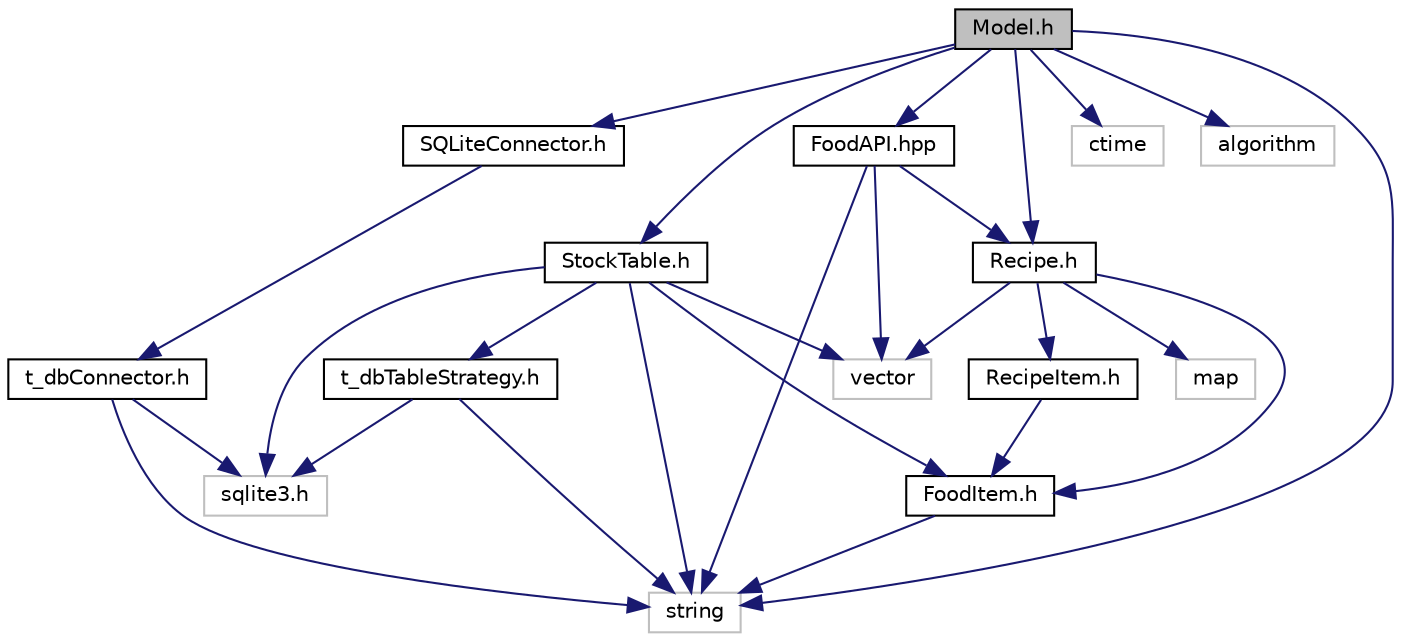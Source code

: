 digraph "Model.h"
{
 // LATEX_PDF_SIZE
  edge [fontname="Helvetica",fontsize="10",labelfontname="Helvetica",labelfontsize="10"];
  node [fontname="Helvetica",fontsize="10",shape=record];
  Node1 [label="Model.h",height=0.2,width=0.4,color="black", fillcolor="grey75", style="filled", fontcolor="black",tooltip="Model header file. Contains the defininitions for the Model Class. The model is used as a middleman b..."];
  Node1 -> Node2 [color="midnightblue",fontsize="10",style="solid",fontname="Helvetica"];
  Node2 [label="Recipe.h",height=0.2,width=0.4,color="black", fillcolor="white", style="filled",URL="$Recipe_8h_source.html",tooltip=" "];
  Node2 -> Node3 [color="midnightblue",fontsize="10",style="solid",fontname="Helvetica"];
  Node3 [label="vector",height=0.2,width=0.4,color="grey75", fillcolor="white", style="filled",tooltip=" "];
  Node2 -> Node4 [color="midnightblue",fontsize="10",style="solid",fontname="Helvetica"];
  Node4 [label="map",height=0.2,width=0.4,color="grey75", fillcolor="white", style="filled",tooltip=" "];
  Node2 -> Node5 [color="midnightblue",fontsize="10",style="solid",fontname="Helvetica"];
  Node5 [label="FoodItem.h",height=0.2,width=0.4,color="black", fillcolor="white", style="filled",URL="$FoodItem_8h.html",tooltip="FoodItem header file. Contains the defininitions for the FoodItem Class. Used to represent records in..."];
  Node5 -> Node6 [color="midnightblue",fontsize="10",style="solid",fontname="Helvetica"];
  Node6 [label="string",height=0.2,width=0.4,color="grey75", fillcolor="white", style="filled",tooltip=" "];
  Node2 -> Node7 [color="midnightblue",fontsize="10",style="solid",fontname="Helvetica"];
  Node7 [label="RecipeItem.h",height=0.2,width=0.4,color="black", fillcolor="white", style="filled",URL="$RecipeItem_8h_source.html",tooltip=" "];
  Node7 -> Node5 [color="midnightblue",fontsize="10",style="solid",fontname="Helvetica"];
  Node1 -> Node8 [color="midnightblue",fontsize="10",style="solid",fontname="Helvetica"];
  Node8 [label="SQLiteConnector.h",height=0.2,width=0.4,color="black", fillcolor="white", style="filled",URL="$SQLiteConnector_8h.html",tooltip="SQLiteConnector header file. This file contains the defintions for the SQLiteConnector class...."];
  Node8 -> Node9 [color="midnightblue",fontsize="10",style="solid",fontname="Helvetica"];
  Node9 [label="t_dbConnector.h",height=0.2,width=0.4,color="black", fillcolor="white", style="filled",URL="$t__dbConnector_8h.html",tooltip="t_dbConnector header file. This contains the definitions for the Database Connector Template"];
  Node9 -> Node10 [color="midnightblue",fontsize="10",style="solid",fontname="Helvetica"];
  Node10 [label="sqlite3.h",height=0.2,width=0.4,color="grey75", fillcolor="white", style="filled",tooltip=" "];
  Node9 -> Node6 [color="midnightblue",fontsize="10",style="solid",fontname="Helvetica"];
  Node1 -> Node11 [color="midnightblue",fontsize="10",style="solid",fontname="Helvetica"];
  Node11 [label="StockTable.h",height=0.2,width=0.4,color="black", fillcolor="white", style="filled",URL="$StockTable_8h.html",tooltip="StockTable program. This file contains the implementations for the functions StockTable class...."];
  Node11 -> Node12 [color="midnightblue",fontsize="10",style="solid",fontname="Helvetica"];
  Node12 [label="t_dbTableStrategy.h",height=0.2,width=0.4,color="black", fillcolor="white", style="filled",URL="$t__dbTableStrategy_8h.html",tooltip="t_dbTableStrategy header file. This contains the definitions for the Database Table Strategy template"];
  Node12 -> Node6 [color="midnightblue",fontsize="10",style="solid",fontname="Helvetica"];
  Node12 -> Node10 [color="midnightblue",fontsize="10",style="solid",fontname="Helvetica"];
  Node11 -> Node3 [color="midnightblue",fontsize="10",style="solid",fontname="Helvetica"];
  Node11 -> Node5 [color="midnightblue",fontsize="10",style="solid",fontname="Helvetica"];
  Node11 -> Node6 [color="midnightblue",fontsize="10",style="solid",fontname="Helvetica"];
  Node11 -> Node10 [color="midnightblue",fontsize="10",style="solid",fontname="Helvetica"];
  Node1 -> Node6 [color="midnightblue",fontsize="10",style="solid",fontname="Helvetica"];
  Node1 -> Node13 [color="midnightblue",fontsize="10",style="solid",fontname="Helvetica"];
  Node13 [label="ctime",height=0.2,width=0.4,color="grey75", fillcolor="white", style="filled",tooltip=" "];
  Node1 -> Node14 [color="midnightblue",fontsize="10",style="solid",fontname="Helvetica"];
  Node14 [label="algorithm",height=0.2,width=0.4,color="grey75", fillcolor="white", style="filled",tooltip=" "];
  Node1 -> Node15 [color="midnightblue",fontsize="10",style="solid",fontname="Helvetica"];
  Node15 [label="FoodAPI.hpp",height=0.2,width=0.4,color="black", fillcolor="white", style="filled",URL="$FoodAPI_8hpp_source.html",tooltip=" "];
  Node15 -> Node6 [color="midnightblue",fontsize="10",style="solid",fontname="Helvetica"];
  Node15 -> Node3 [color="midnightblue",fontsize="10",style="solid",fontname="Helvetica"];
  Node15 -> Node2 [color="midnightblue",fontsize="10",style="solid",fontname="Helvetica"];
}
